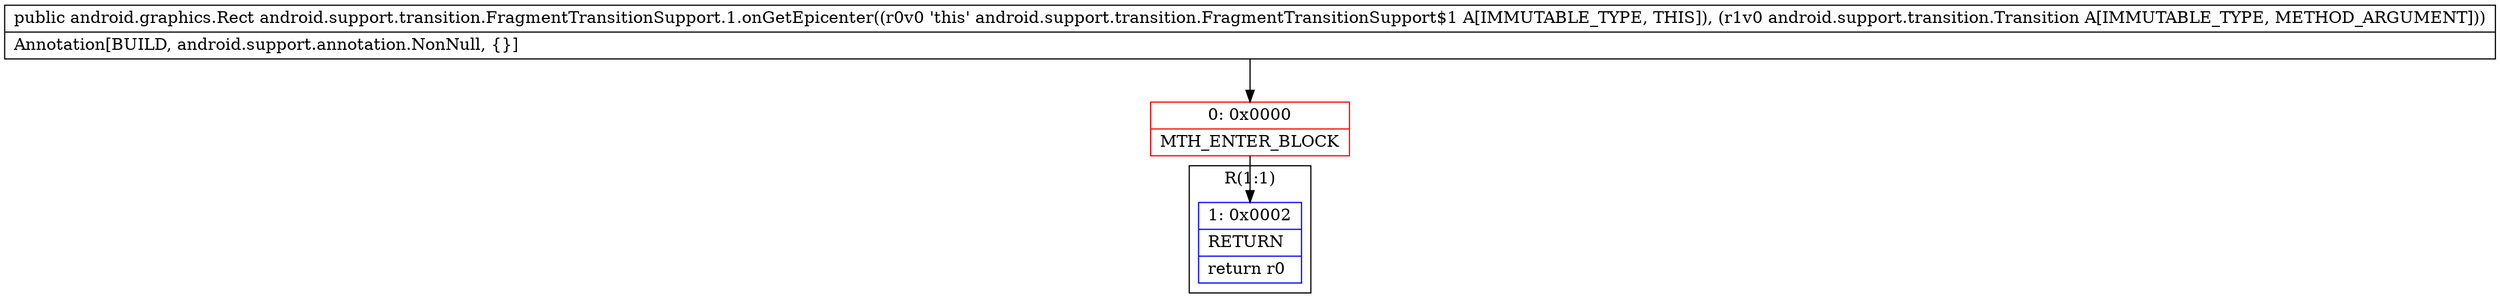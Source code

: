 digraph "CFG forandroid.support.transition.FragmentTransitionSupport.1.onGetEpicenter(Landroid\/support\/transition\/Transition;)Landroid\/graphics\/Rect;" {
subgraph cluster_Region_1369984927 {
label = "R(1:1)";
node [shape=record,color=blue];
Node_1 [shape=record,label="{1\:\ 0x0002|RETURN\l|return r0\l}"];
}
Node_0 [shape=record,color=red,label="{0\:\ 0x0000|MTH_ENTER_BLOCK\l}"];
MethodNode[shape=record,label="{public android.graphics.Rect android.support.transition.FragmentTransitionSupport.1.onGetEpicenter((r0v0 'this' android.support.transition.FragmentTransitionSupport$1 A[IMMUTABLE_TYPE, THIS]), (r1v0 android.support.transition.Transition A[IMMUTABLE_TYPE, METHOD_ARGUMENT]))  | Annotation[BUILD, android.support.annotation.NonNull, \{\}]\l}"];
MethodNode -> Node_0;
Node_0 -> Node_1;
}

